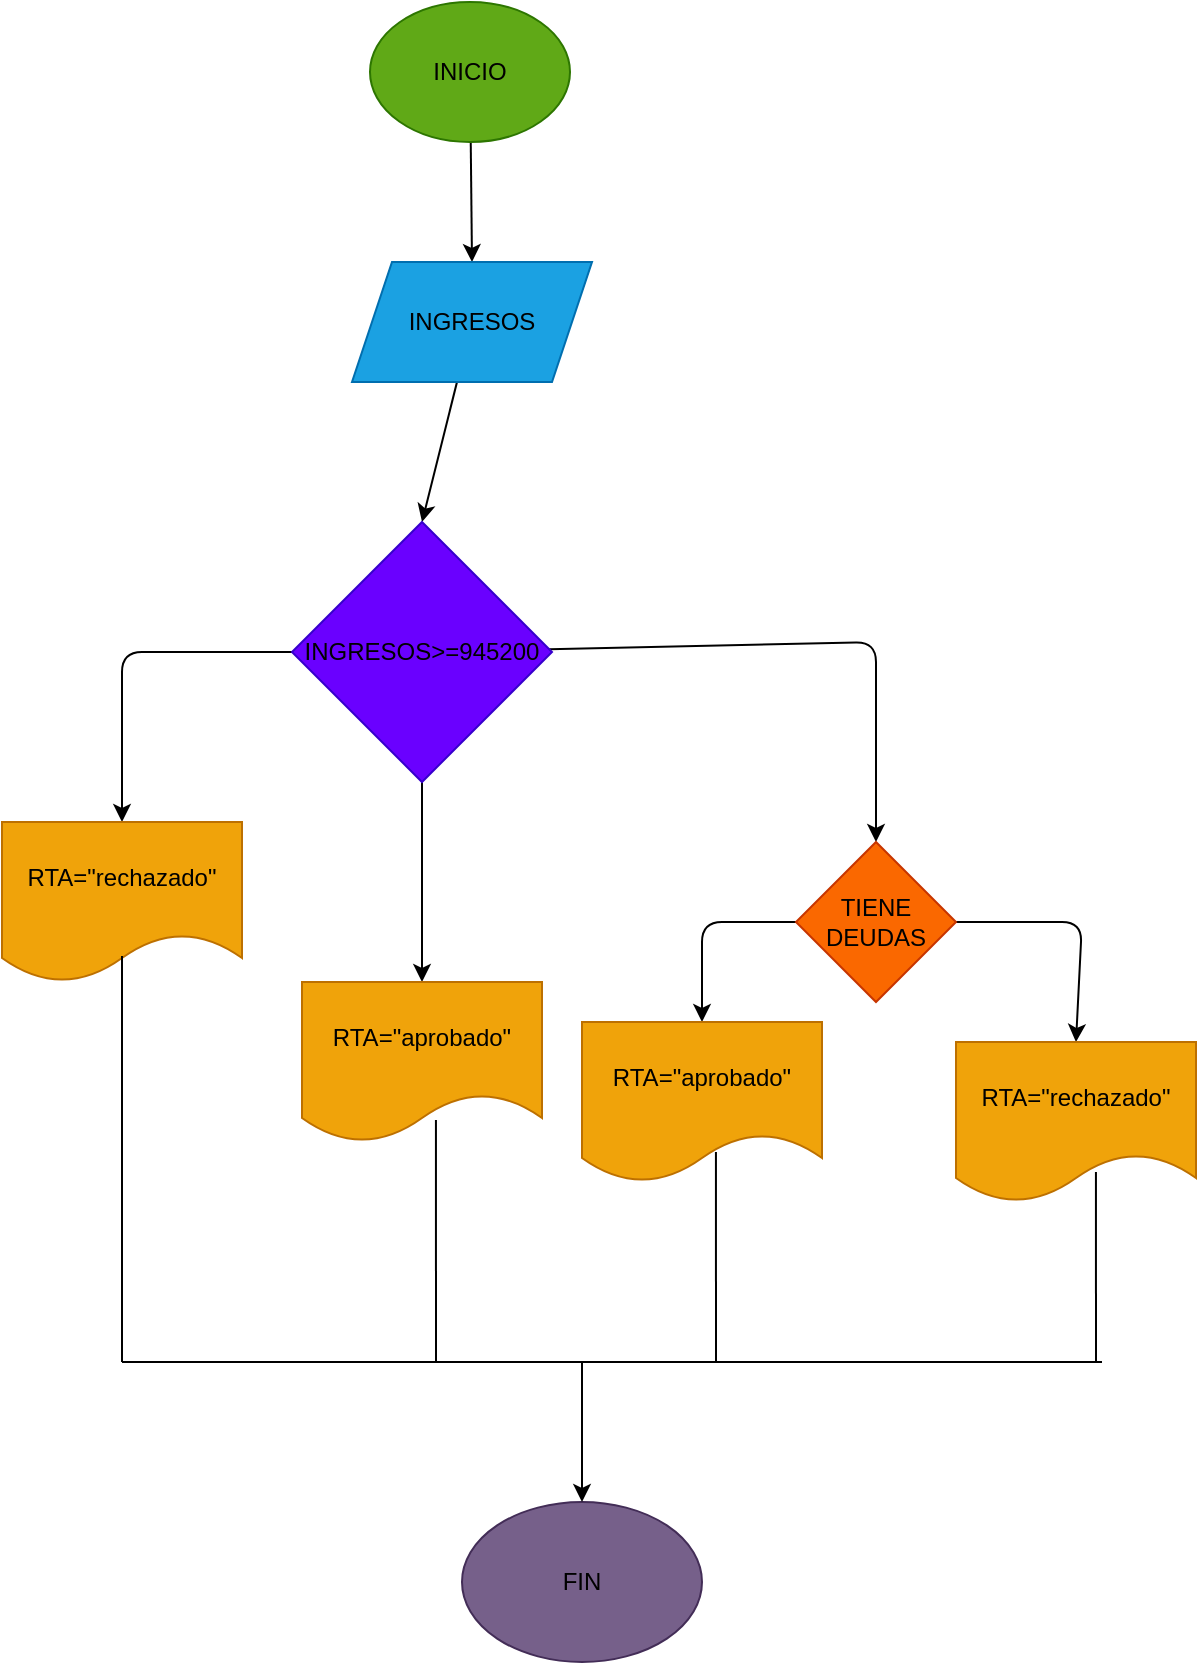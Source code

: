<mxfile>
    <diagram id="kWmFTzfAAD4HTeRTmYFd" name="Page-1">
        <mxGraphModel dx="576" dy="413" grid="1" gridSize="10" guides="1" tooltips="1" connect="1" arrows="1" fold="1" page="1" pageScale="1" pageWidth="827" pageHeight="1169" math="0" shadow="0">
            <root>
                <mxCell id="0"/>
                <mxCell id="1" parent="0"/>
                <mxCell id="3" style="edgeStyle=none;html=1;fontColor=#000000;entryX=0.5;entryY=0;entryDx=0;entryDy=0;" edge="1" parent="1" source="2" target="4">
                    <mxGeometry relative="1" as="geometry">
                        <mxPoint x="280" y="130" as="targetPoint"/>
                    </mxGeometry>
                </mxCell>
                <mxCell id="2" value="&lt;font color=&quot;#000000&quot;&gt;INICIO&lt;/font&gt;" style="ellipse;whiteSpace=wrap;html=1;fillColor=#60a917;fontColor=#ffffff;strokeColor=#2D7600;" vertex="1" parent="1">
                    <mxGeometry x="414" y="10" width="100" height="70" as="geometry"/>
                </mxCell>
                <mxCell id="5" style="edgeStyle=none;html=1;fontColor=#000000;entryX=0.5;entryY=0;entryDx=0;entryDy=0;" edge="1" parent="1" source="4" target="6">
                    <mxGeometry relative="1" as="geometry">
                        <mxPoint x="280" y="270" as="targetPoint"/>
                    </mxGeometry>
                </mxCell>
                <mxCell id="4" value="&lt;font color=&quot;#000000&quot;&gt;INGRESOS&lt;/font&gt;" style="shape=parallelogram;perimeter=parallelogramPerimeter;whiteSpace=wrap;html=1;fixedSize=1;fontColor=#ffffff;fillColor=#1ba1e2;strokeColor=#006EAF;" vertex="1" parent="1">
                    <mxGeometry x="405" y="140" width="120" height="60" as="geometry"/>
                </mxCell>
                <mxCell id="7" style="edgeStyle=none;html=1;fontColor=#000000;entryX=0.5;entryY=0;entryDx=0;entryDy=0;" edge="1" parent="1" source="6" target="10">
                    <mxGeometry relative="1" as="geometry">
                        <mxPoint x="610" y="440" as="targetPoint"/>
                        <Array as="points">
                            <mxPoint x="667" y="330"/>
                        </Array>
                    </mxGeometry>
                </mxCell>
                <mxCell id="9" style="edgeStyle=none;html=1;fontColor=#000000;" edge="1" parent="1" source="6">
                    <mxGeometry relative="1" as="geometry">
                        <mxPoint x="290" y="420" as="targetPoint"/>
                        <Array as="points">
                            <mxPoint x="290" y="335"/>
                        </Array>
                    </mxGeometry>
                </mxCell>
                <mxCell id="31" style="edgeStyle=none;html=1;fontColor=#000000;entryX=0.5;entryY=0;entryDx=0;entryDy=0;" edge="1" parent="1" source="6" target="32">
                    <mxGeometry relative="1" as="geometry">
                        <mxPoint x="460" y="490" as="targetPoint"/>
                    </mxGeometry>
                </mxCell>
                <mxCell id="6" value="&lt;font color=&quot;#000000&quot;&gt;INGRESOS&amp;gt;=945200&lt;/font&gt;" style="rhombus;whiteSpace=wrap;html=1;fontColor=#ffffff;fillColor=#6a00ff;strokeColor=#3700CC;" vertex="1" parent="1">
                    <mxGeometry x="375" y="270" width="130" height="130" as="geometry"/>
                </mxCell>
                <mxCell id="27" style="edgeStyle=none;html=1;fontColor=#000000;entryX=0.5;entryY=0;entryDx=0;entryDy=0;" edge="1" parent="1" source="10" target="29">
                    <mxGeometry relative="1" as="geometry">
                        <mxPoint x="580" y="510" as="targetPoint"/>
                        <Array as="points">
                            <mxPoint x="580" y="470"/>
                        </Array>
                    </mxGeometry>
                </mxCell>
                <mxCell id="28" style="edgeStyle=none;html=1;fontColor=#000000;entryX=0.5;entryY=0;entryDx=0;entryDy=0;" edge="1" parent="1" source="10" target="30">
                    <mxGeometry relative="1" as="geometry">
                        <mxPoint x="730" y="530" as="targetPoint"/>
                        <Array as="points">
                            <mxPoint x="770" y="470"/>
                        </Array>
                    </mxGeometry>
                </mxCell>
                <mxCell id="10" value="TIENE DEUDAS" style="rhombus;whiteSpace=wrap;html=1;fontColor=#000000;fillColor=#fa6800;strokeColor=#C73500;" vertex="1" parent="1">
                    <mxGeometry x="627" y="430" width="80" height="80" as="geometry"/>
                </mxCell>
                <mxCell id="22" value="&lt;font color=&quot;#000000&quot;&gt;FIN&lt;/font&gt;" style="ellipse;whiteSpace=wrap;html=1;fontColor=#ffffff;fillColor=#76608a;strokeColor=#432D57;" vertex="1" parent="1">
                    <mxGeometry x="460" y="760" width="120" height="80" as="geometry"/>
                </mxCell>
                <mxCell id="23" value="RTA=&quot;rechazado&quot;" style="shape=document;whiteSpace=wrap;html=1;boundedLbl=1;fontColor=#000000;fillColor=#f0a30a;strokeColor=#BD7000;" vertex="1" parent="1">
                    <mxGeometry x="230" y="420" width="120" height="80" as="geometry"/>
                </mxCell>
                <mxCell id="29" value="RTA=&quot;aprobado&quot;" style="shape=document;whiteSpace=wrap;html=1;boundedLbl=1;fontColor=#000000;fillColor=#f0a30a;strokeColor=#BD7000;" vertex="1" parent="1">
                    <mxGeometry x="520" y="520" width="120" height="80" as="geometry"/>
                </mxCell>
                <mxCell id="30" value="RTA=&quot;rechazado&quot;" style="shape=document;whiteSpace=wrap;html=1;boundedLbl=1;fontColor=#000000;fillColor=#f0a30a;strokeColor=#BD7000;" vertex="1" parent="1">
                    <mxGeometry x="707" y="530" width="120" height="80" as="geometry"/>
                </mxCell>
                <mxCell id="32" value="RTA=&quot;aprobado&quot;" style="shape=document;whiteSpace=wrap;html=1;boundedLbl=1;fontColor=#000000;fillColor=#f0a30a;strokeColor=#BD7000;" vertex="1" parent="1">
                    <mxGeometry x="380" y="500" width="120" height="80" as="geometry"/>
                </mxCell>
                <mxCell id="33" value="" style="endArrow=none;html=1;fontColor=#000000;entryX=0.5;entryY=0.838;entryDx=0;entryDy=0;entryPerimeter=0;" edge="1" parent="1" target="23">
                    <mxGeometry width="50" height="50" relative="1" as="geometry">
                        <mxPoint x="290" y="690" as="sourcePoint"/>
                        <mxPoint x="300" y="530" as="targetPoint"/>
                    </mxGeometry>
                </mxCell>
                <mxCell id="34" value="" style="endArrow=none;html=1;fontColor=#000000;entryX=0.558;entryY=0.863;entryDx=0;entryDy=0;entryPerimeter=0;" edge="1" parent="1" target="32">
                    <mxGeometry width="50" height="50" relative="1" as="geometry">
                        <mxPoint x="447" y="690" as="sourcePoint"/>
                        <mxPoint x="450" y="600" as="targetPoint"/>
                    </mxGeometry>
                </mxCell>
                <mxCell id="35" value="" style="endArrow=none;html=1;fontColor=#000000;entryX=0.558;entryY=0.813;entryDx=0;entryDy=0;entryPerimeter=0;" edge="1" parent="1" target="29">
                    <mxGeometry width="50" height="50" relative="1" as="geometry">
                        <mxPoint x="587" y="690" as="sourcePoint"/>
                        <mxPoint x="610" y="610" as="targetPoint"/>
                    </mxGeometry>
                </mxCell>
                <mxCell id="36" value="" style="endArrow=none;html=1;fontColor=#000000;entryX=0.583;entryY=0.813;entryDx=0;entryDy=0;entryPerimeter=0;" edge="1" parent="1" target="30">
                    <mxGeometry width="50" height="50" relative="1" as="geometry">
                        <mxPoint x="777" y="690" as="sourcePoint"/>
                        <mxPoint x="780" y="630" as="targetPoint"/>
                    </mxGeometry>
                </mxCell>
                <mxCell id="37" value="" style="endArrow=none;html=1;fontColor=#000000;" edge="1" parent="1">
                    <mxGeometry width="50" height="50" relative="1" as="geometry">
                        <mxPoint x="290" y="690" as="sourcePoint"/>
                        <mxPoint x="780" y="690" as="targetPoint"/>
                    </mxGeometry>
                </mxCell>
                <mxCell id="38" value="" style="endArrow=classic;html=1;fontColor=#000000;" edge="1" parent="1">
                    <mxGeometry width="50" height="50" relative="1" as="geometry">
                        <mxPoint x="520" y="690" as="sourcePoint"/>
                        <mxPoint x="520" y="760" as="targetPoint"/>
                    </mxGeometry>
                </mxCell>
            </root>
        </mxGraphModel>
    </diagram>
</mxfile>
